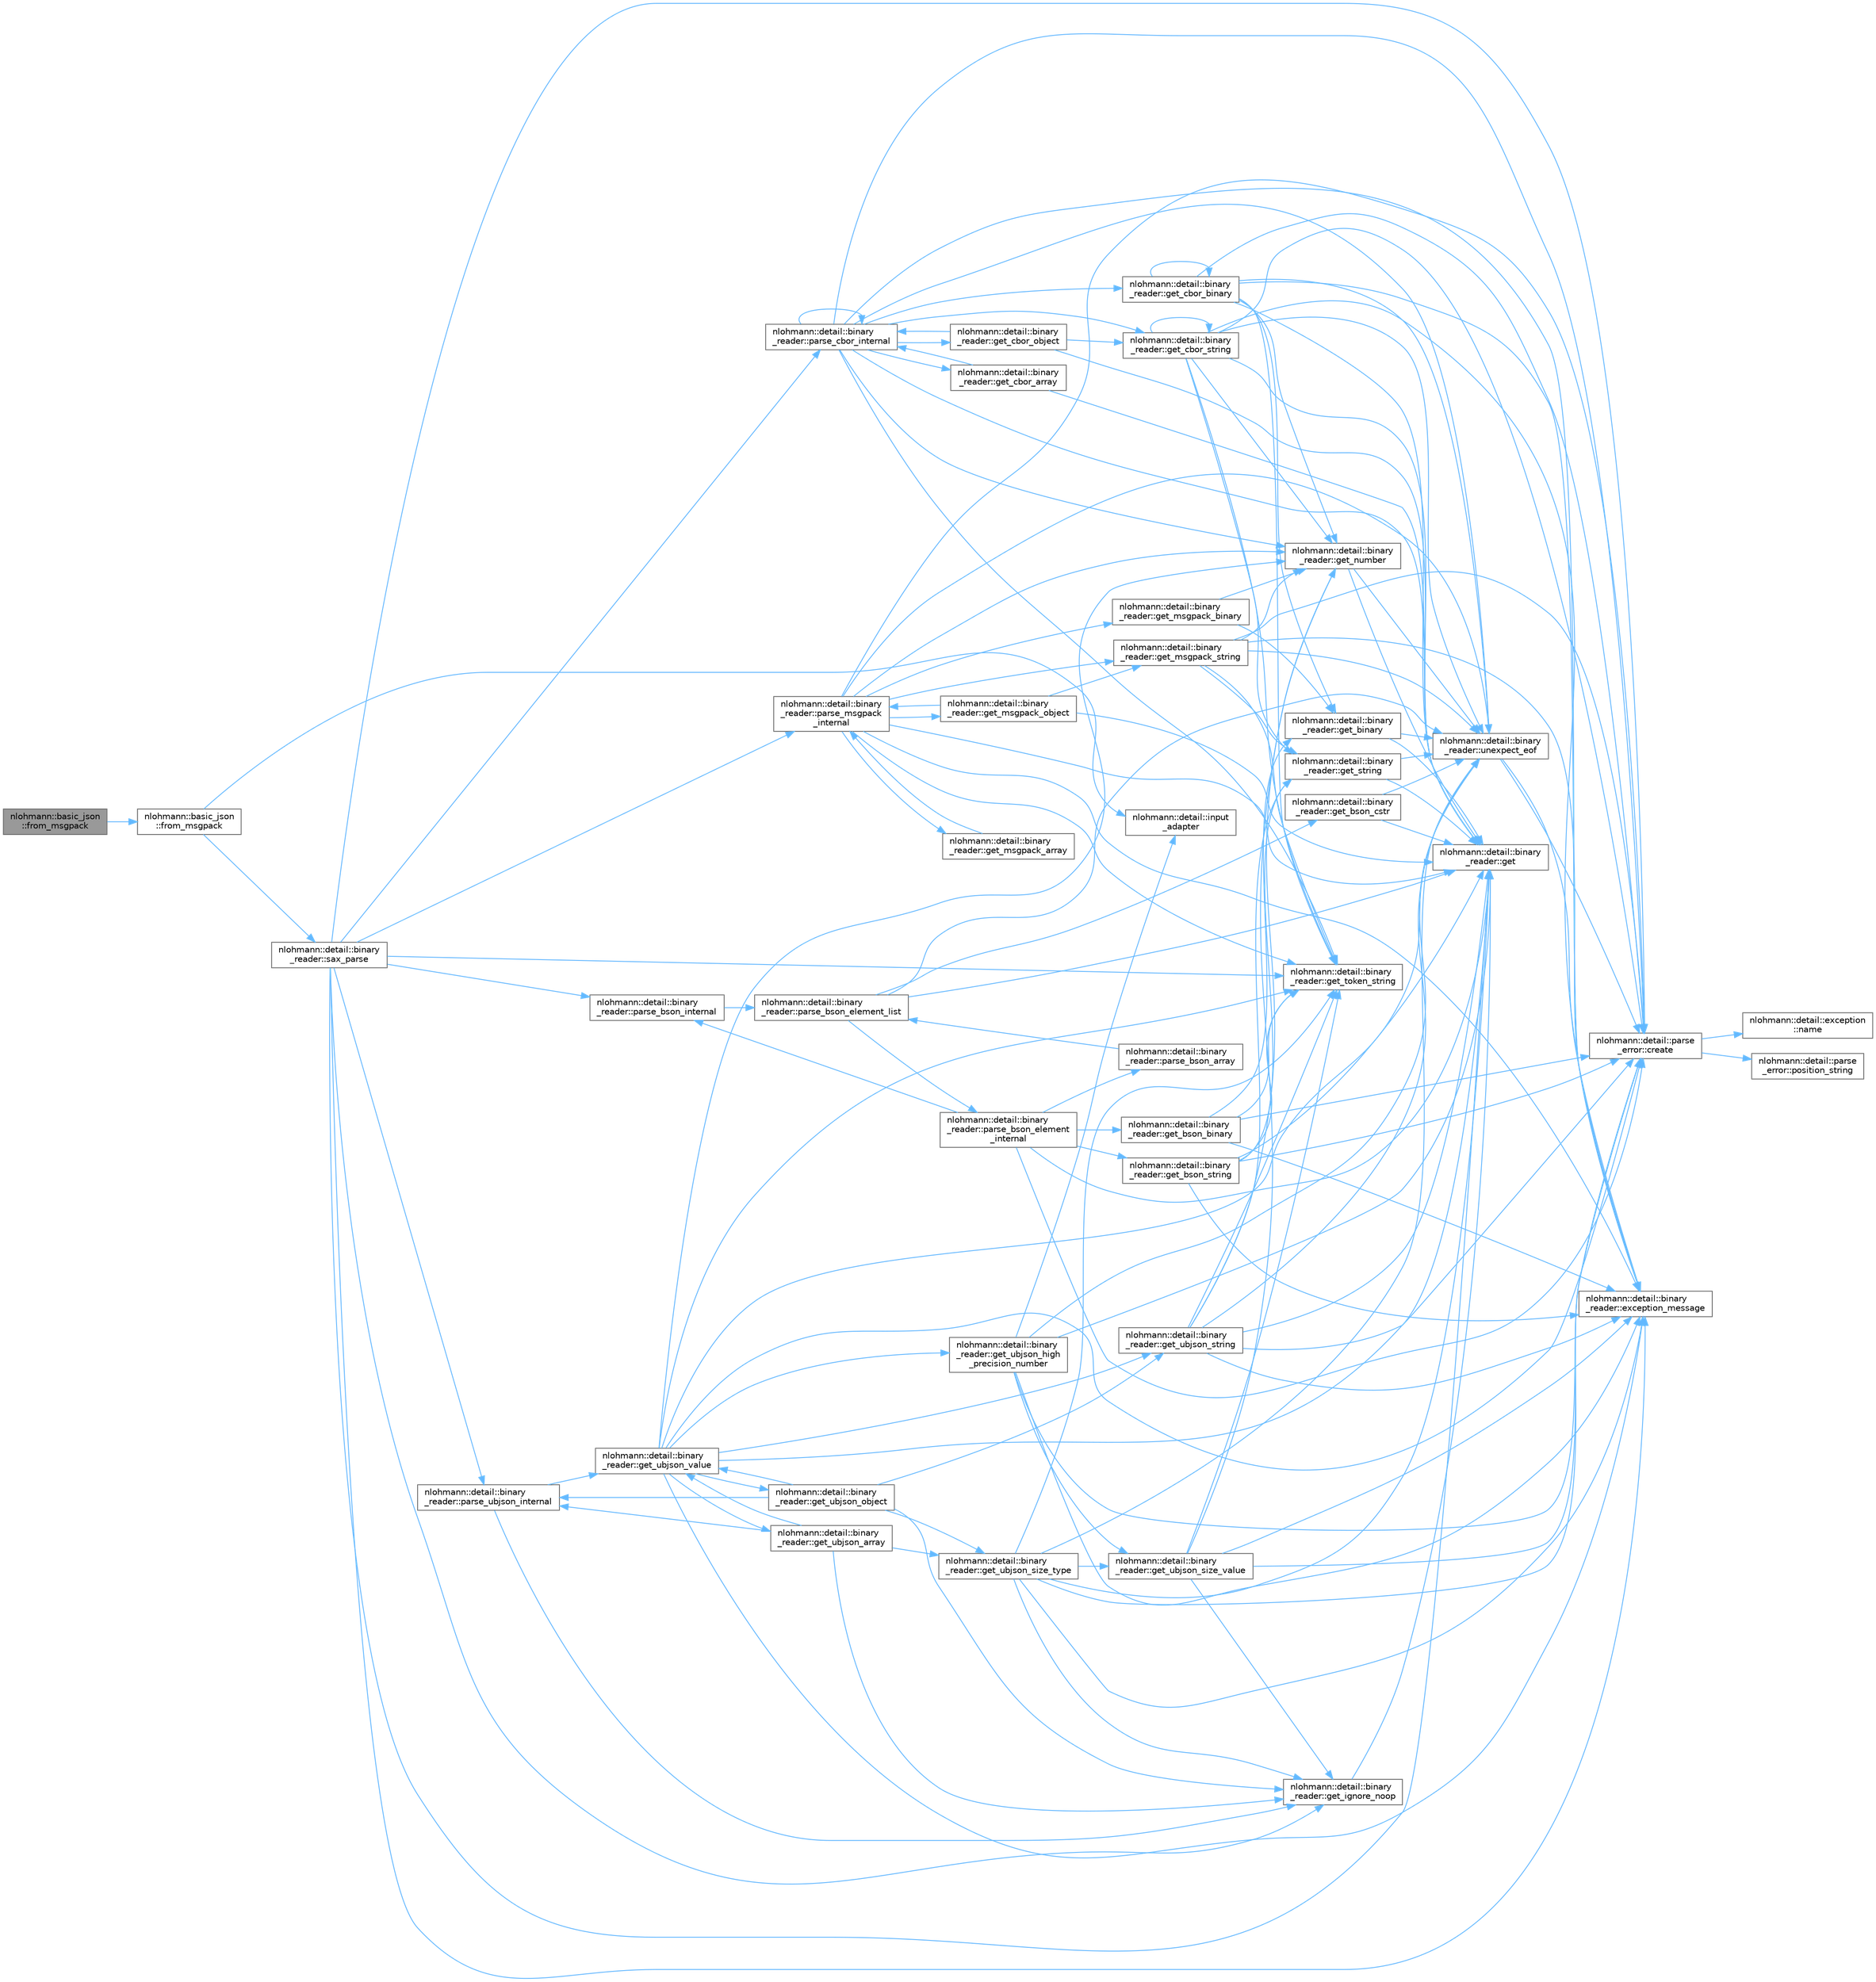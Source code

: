 digraph "nlohmann::basic_json::from_msgpack"
{
 // LATEX_PDF_SIZE
  bgcolor="transparent";
  edge [fontname=Helvetica,fontsize=10,labelfontname=Helvetica,labelfontsize=10];
  node [fontname=Helvetica,fontsize=10,shape=box,height=0.2,width=0.4];
  rankdir="LR";
  Node1 [label="nlohmann::basic_json\l::from_msgpack",height=0.2,width=0.4,color="gray40", fillcolor="grey60", style="filled", fontcolor="black",tooltip=" "];
  Node1 -> Node2 [color="steelblue1",style="solid"];
  Node2 [label="nlohmann::basic_json\l::from_msgpack",height=0.2,width=0.4,color="grey40", fillcolor="white", style="filled",URL="$a01659.html#adbcab52fca1e25b3311ef14e71a57590",tooltip="create a JSON value from an input in MessagePack format"];
  Node2 -> Node3 [color="steelblue1",style="solid"];
  Node3 [label="nlohmann::detail::input\l_adapter",height=0.2,width=0.4,color="grey40", fillcolor="white", style="filled",URL="$a00477.html#a616a53cc3114fdc113fc44e6af4c3c7f",tooltip=" "];
  Node2 -> Node4 [color="steelblue1",style="solid"];
  Node4 [label="nlohmann::detail::binary\l_reader::sax_parse",height=0.2,width=0.4,color="grey40", fillcolor="white", style="filled",URL="$a01995.html#ab4afd9ee276bbb15a0f898061aad94dd",tooltip=" "];
  Node4 -> Node5 [color="steelblue1",style="solid"];
  Node5 [label="nlohmann::detail::parse\l_error::create",height=0.2,width=0.4,color="grey40", fillcolor="white", style="filled",URL="$a01563.html#a137ea4d27de45d8a844fd13451d40f3d",tooltip="create a parse error exception"];
  Node5 -> Node6 [color="steelblue1",style="solid"];
  Node6 [label="nlohmann::detail::exception\l::name",height=0.2,width=0.4,color="grey40", fillcolor="white", style="filled",URL="$a01559.html#abf41a7e9178356314082284e6cfea278",tooltip=" "];
  Node5 -> Node7 [color="steelblue1",style="solid"];
  Node7 [label="nlohmann::detail::parse\l_error::position_string",height=0.2,width=0.4,color="grey40", fillcolor="white", style="filled",URL="$a01563.html#aefe74adeaa48781464ba2fd2ec63d221",tooltip=" "];
  Node4 -> Node8 [color="steelblue1",style="solid"];
  Node8 [label="nlohmann::detail::binary\l_reader::exception_message",height=0.2,width=0.4,color="grey40", fillcolor="white", style="filled",URL="$a01995.html#a9c413c9a1bade1ce345740f4d69156f0",tooltip=" "];
  Node4 -> Node9 [color="steelblue1",style="solid"];
  Node9 [label="nlohmann::detail::binary\l_reader::get",height=0.2,width=0.4,color="grey40", fillcolor="white", style="filled",URL="$a01995.html#ad222095c0b21a87824cb10629299629a",tooltip="get next character from the input"];
  Node4 -> Node10 [color="steelblue1",style="solid"];
  Node10 [label="nlohmann::detail::binary\l_reader::get_ignore_noop",height=0.2,width=0.4,color="grey40", fillcolor="white", style="filled",URL="$a01995.html#a252c1179651d22c5343bcf0b538ed26a",tooltip=" "];
  Node10 -> Node9 [color="steelblue1",style="solid"];
  Node4 -> Node11 [color="steelblue1",style="solid"];
  Node11 [label="nlohmann::detail::binary\l_reader::get_token_string",height=0.2,width=0.4,color="grey40", fillcolor="white", style="filled",URL="$a01995.html#a7d323283c60a0b89ee5eeadf5cb9a5ad",tooltip=" "];
  Node4 -> Node12 [color="steelblue1",style="solid"];
  Node12 [label="nlohmann::detail::binary\l_reader::parse_bson_internal",height=0.2,width=0.4,color="grey40", fillcolor="white", style="filled",URL="$a01995.html#abf2051ba57d9ea9b378a2e7c14e22b34",tooltip="Reads in a BSON-object and passes it to the SAX-parser."];
  Node12 -> Node13 [color="steelblue1",style="solid"];
  Node13 [label="nlohmann::detail::binary\l_reader::parse_bson_element_list",height=0.2,width=0.4,color="grey40", fillcolor="white", style="filled",URL="$a01995.html#a4e07b75ccb2579d0e738b894f0fd8cf8",tooltip="Read a BSON element list (as specified in the BSON-spec)"];
  Node13 -> Node9 [color="steelblue1",style="solid"];
  Node13 -> Node14 [color="steelblue1",style="solid"];
  Node14 [label="nlohmann::detail::binary\l_reader::get_bson_cstr",height=0.2,width=0.4,color="grey40", fillcolor="white", style="filled",URL="$a01995.html#a354cbbaaea672c024ac949e1801c4302",tooltip="Parses a C-style string from the BSON input."];
  Node14 -> Node9 [color="steelblue1",style="solid"];
  Node14 -> Node15 [color="steelblue1",style="solid"];
  Node15 [label="nlohmann::detail::binary\l_reader::unexpect_eof",height=0.2,width=0.4,color="grey40", fillcolor="white", style="filled",URL="$a01995.html#a61a0bd8bbe7b560bd429fa990ba3ba1a",tooltip=" "];
  Node15 -> Node5 [color="steelblue1",style="solid"];
  Node15 -> Node8 [color="steelblue1",style="solid"];
  Node13 -> Node16 [color="steelblue1",style="solid"];
  Node16 [label="nlohmann::detail::binary\l_reader::parse_bson_element\l_internal",height=0.2,width=0.4,color="grey40", fillcolor="white", style="filled",URL="$a01995.html#a23bde2450d7a5772bf5051e36ff560a4",tooltip="Read a BSON document element of the given element_type."];
  Node16 -> Node5 [color="steelblue1",style="solid"];
  Node16 -> Node9 [color="steelblue1",style="solid"];
  Node16 -> Node17 [color="steelblue1",style="solid"];
  Node17 [label="nlohmann::detail::binary\l_reader::get_bson_binary",height=0.2,width=0.4,color="grey40", fillcolor="white", style="filled",URL="$a01995.html#a9940f56290b9278c58772eda2931e599",tooltip="Parses a byte array input of length len from the BSON input."];
  Node17 -> Node5 [color="steelblue1",style="solid"];
  Node17 -> Node8 [color="steelblue1",style="solid"];
  Node17 -> Node18 [color="steelblue1",style="solid"];
  Node18 [label="nlohmann::detail::binary\l_reader::get_binary",height=0.2,width=0.4,color="grey40", fillcolor="white", style="filled",URL="$a01995.html#a55e13d567a53234573ab3833c0ca32e9",tooltip="create a byte array by reading bytes from the input"];
  Node18 -> Node9 [color="steelblue1",style="solid"];
  Node18 -> Node15 [color="steelblue1",style="solid"];
  Node17 -> Node11 [color="steelblue1",style="solid"];
  Node16 -> Node19 [color="steelblue1",style="solid"];
  Node19 [label="nlohmann::detail::binary\l_reader::get_bson_string",height=0.2,width=0.4,color="grey40", fillcolor="white", style="filled",URL="$a01995.html#a23921422802aa472360dd05023e20565",tooltip="Parses a zero-terminated string of length len from the BSON input."];
  Node19 -> Node5 [color="steelblue1",style="solid"];
  Node19 -> Node8 [color="steelblue1",style="solid"];
  Node19 -> Node9 [color="steelblue1",style="solid"];
  Node19 -> Node20 [color="steelblue1",style="solid"];
  Node20 [label="nlohmann::detail::binary\l_reader::get_string",height=0.2,width=0.4,color="grey40", fillcolor="white", style="filled",URL="$a01995.html#a540919db22df36512f05a88945c13263",tooltip="create a string by reading characters from the input"];
  Node20 -> Node9 [color="steelblue1",style="solid"];
  Node20 -> Node15 [color="steelblue1",style="solid"];
  Node19 -> Node11 [color="steelblue1",style="solid"];
  Node16 -> Node21 [color="steelblue1",style="solid"];
  Node21 [label="nlohmann::detail::binary\l_reader::parse_bson_array",height=0.2,width=0.4,color="grey40", fillcolor="white", style="filled",URL="$a01995.html#a23eb89a222e22533e9fd43e76722f44f",tooltip="Reads an array from the BSON input and passes it to the SAX-parser."];
  Node21 -> Node13 [color="steelblue1",style="solid"];
  Node16 -> Node12 [color="steelblue1",style="solid"];
  Node13 -> Node15 [color="steelblue1",style="solid"];
  Node4 -> Node22 [color="steelblue1",style="solid"];
  Node22 [label="nlohmann::detail::binary\l_reader::parse_cbor_internal",height=0.2,width=0.4,color="grey40", fillcolor="white", style="filled",URL="$a01995.html#a4e4accd5a2a41bfb2f18a8a0fcc9421c",tooltip=" "];
  Node22 -> Node5 [color="steelblue1",style="solid"];
  Node22 -> Node8 [color="steelblue1",style="solid"];
  Node22 -> Node9 [color="steelblue1",style="solid"];
  Node22 -> Node23 [color="steelblue1",style="solid"];
  Node23 [label="nlohmann::detail::binary\l_reader::get_cbor_array",height=0.2,width=0.4,color="grey40", fillcolor="white", style="filled",URL="$a01995.html#a3750658328bf3ec3cf23f1626f9ec3af",tooltip=" "];
  Node23 -> Node9 [color="steelblue1",style="solid"];
  Node23 -> Node22 [color="steelblue1",style="solid"];
  Node22 -> Node24 [color="steelblue1",style="solid"];
  Node24 [label="nlohmann::detail::binary\l_reader::get_cbor_binary",height=0.2,width=0.4,color="grey40", fillcolor="white", style="filled",URL="$a01995.html#acb001d18095dc5bcf7336ae5122b8340",tooltip="reads a CBOR byte array"];
  Node24 -> Node5 [color="steelblue1",style="solid"];
  Node24 -> Node8 [color="steelblue1",style="solid"];
  Node24 -> Node9 [color="steelblue1",style="solid"];
  Node24 -> Node18 [color="steelblue1",style="solid"];
  Node24 -> Node24 [color="steelblue1",style="solid"];
  Node24 -> Node25 [color="steelblue1",style="solid"];
  Node25 [label="nlohmann::detail::binary\l_reader::get_number",height=0.2,width=0.4,color="grey40", fillcolor="white", style="filled",URL="$a01995.html#ac356c6364fe0273d3303fb7a447f4ef6",tooltip=" "];
  Node25 -> Node9 [color="steelblue1",style="solid"];
  Node25 -> Node15 [color="steelblue1",style="solid"];
  Node24 -> Node11 [color="steelblue1",style="solid"];
  Node24 -> Node15 [color="steelblue1",style="solid"];
  Node22 -> Node26 [color="steelblue1",style="solid"];
  Node26 [label="nlohmann::detail::binary\l_reader::get_cbor_object",height=0.2,width=0.4,color="grey40", fillcolor="white", style="filled",URL="$a01995.html#a47092a2195bf9cd3cdb4dda67cc404ed",tooltip=" "];
  Node26 -> Node9 [color="steelblue1",style="solid"];
  Node26 -> Node27 [color="steelblue1",style="solid"];
  Node27 [label="nlohmann::detail::binary\l_reader::get_cbor_string",height=0.2,width=0.4,color="grey40", fillcolor="white", style="filled",URL="$a01995.html#a545a44ae4b3fa2b7a61d9e8517fb7154",tooltip="reads a CBOR string"];
  Node27 -> Node5 [color="steelblue1",style="solid"];
  Node27 -> Node8 [color="steelblue1",style="solid"];
  Node27 -> Node9 [color="steelblue1",style="solid"];
  Node27 -> Node27 [color="steelblue1",style="solid"];
  Node27 -> Node25 [color="steelblue1",style="solid"];
  Node27 -> Node20 [color="steelblue1",style="solid"];
  Node27 -> Node11 [color="steelblue1",style="solid"];
  Node27 -> Node15 [color="steelblue1",style="solid"];
  Node26 -> Node22 [color="steelblue1",style="solid"];
  Node22 -> Node27 [color="steelblue1",style="solid"];
  Node22 -> Node25 [color="steelblue1",style="solid"];
  Node22 -> Node11 [color="steelblue1",style="solid"];
  Node22 -> Node22 [color="steelblue1",style="solid"];
  Node22 -> Node15 [color="steelblue1",style="solid"];
  Node4 -> Node28 [color="steelblue1",style="solid"];
  Node28 [label="nlohmann::detail::binary\l_reader::parse_msgpack\l_internal",height=0.2,width=0.4,color="grey40", fillcolor="white", style="filled",URL="$a01995.html#ae020385ce9424271d61f85d3842c02cb",tooltip=" "];
  Node28 -> Node5 [color="steelblue1",style="solid"];
  Node28 -> Node8 [color="steelblue1",style="solid"];
  Node28 -> Node9 [color="steelblue1",style="solid"];
  Node28 -> Node29 [color="steelblue1",style="solid"];
  Node29 [label="nlohmann::detail::binary\l_reader::get_msgpack_array",height=0.2,width=0.4,color="grey40", fillcolor="white", style="filled",URL="$a01995.html#a0ce1d7066597952efb008aaf578b2bd6",tooltip=" "];
  Node29 -> Node28 [color="steelblue1",style="solid"];
  Node28 -> Node30 [color="steelblue1",style="solid"];
  Node30 [label="nlohmann::detail::binary\l_reader::get_msgpack_binary",height=0.2,width=0.4,color="grey40", fillcolor="white", style="filled",URL="$a01995.html#a389e550fd397a48121cb82d92bb7475a",tooltip="reads a MessagePack byte array"];
  Node30 -> Node18 [color="steelblue1",style="solid"];
  Node30 -> Node25 [color="steelblue1",style="solid"];
  Node28 -> Node31 [color="steelblue1",style="solid"];
  Node31 [label="nlohmann::detail::binary\l_reader::get_msgpack_object",height=0.2,width=0.4,color="grey40", fillcolor="white", style="filled",URL="$a01995.html#a8bebd21ceef09b6b2562e87861832700",tooltip=" "];
  Node31 -> Node9 [color="steelblue1",style="solid"];
  Node31 -> Node32 [color="steelblue1",style="solid"];
  Node32 [label="nlohmann::detail::binary\l_reader::get_msgpack_string",height=0.2,width=0.4,color="grey40", fillcolor="white", style="filled",URL="$a01995.html#ad8cba5585327caa550dd5b6dd25a64f8",tooltip="reads a MessagePack string"];
  Node32 -> Node5 [color="steelblue1",style="solid"];
  Node32 -> Node8 [color="steelblue1",style="solid"];
  Node32 -> Node25 [color="steelblue1",style="solid"];
  Node32 -> Node20 [color="steelblue1",style="solid"];
  Node32 -> Node11 [color="steelblue1",style="solid"];
  Node32 -> Node15 [color="steelblue1",style="solid"];
  Node31 -> Node28 [color="steelblue1",style="solid"];
  Node28 -> Node32 [color="steelblue1",style="solid"];
  Node28 -> Node25 [color="steelblue1",style="solid"];
  Node28 -> Node11 [color="steelblue1",style="solid"];
  Node28 -> Node15 [color="steelblue1",style="solid"];
  Node4 -> Node33 [color="steelblue1",style="solid"];
  Node33 [label="nlohmann::detail::binary\l_reader::parse_ubjson_internal",height=0.2,width=0.4,color="grey40", fillcolor="white", style="filled",URL="$a01995.html#a5a79480d661019b0f3fc615ae12f7de7",tooltip=" "];
  Node33 -> Node10 [color="steelblue1",style="solid"];
  Node33 -> Node34 [color="steelblue1",style="solid"];
  Node34 [label="nlohmann::detail::binary\l_reader::get_ubjson_value",height=0.2,width=0.4,color="grey40", fillcolor="white", style="filled",URL="$a01995.html#a7e5e0b71548d0649ce4f131280d06c33",tooltip=" "];
  Node34 -> Node5 [color="steelblue1",style="solid"];
  Node34 -> Node8 [color="steelblue1",style="solid"];
  Node34 -> Node9 [color="steelblue1",style="solid"];
  Node34 -> Node25 [color="steelblue1",style="solid"];
  Node34 -> Node11 [color="steelblue1",style="solid"];
  Node34 -> Node35 [color="steelblue1",style="solid"];
  Node35 [label="nlohmann::detail::binary\l_reader::get_ubjson_array",height=0.2,width=0.4,color="grey40", fillcolor="white", style="filled",URL="$a01995.html#afb36cb588b795efa513fc95e949493b7",tooltip=" "];
  Node35 -> Node10 [color="steelblue1",style="solid"];
  Node35 -> Node36 [color="steelblue1",style="solid"];
  Node36 [label="nlohmann::detail::binary\l_reader::get_ubjson_size_type",height=0.2,width=0.4,color="grey40", fillcolor="white", style="filled",URL="$a01995.html#a7b6c2d4c95d56751e233e285a5f1fea7",tooltip="determine the type and size for a container"];
  Node36 -> Node5 [color="steelblue1",style="solid"];
  Node36 -> Node8 [color="steelblue1",style="solid"];
  Node36 -> Node9 [color="steelblue1",style="solid"];
  Node36 -> Node10 [color="steelblue1",style="solid"];
  Node36 -> Node11 [color="steelblue1",style="solid"];
  Node36 -> Node37 [color="steelblue1",style="solid"];
  Node37 [label="nlohmann::detail::binary\l_reader::get_ubjson_size_value",height=0.2,width=0.4,color="grey40", fillcolor="white", style="filled",URL="$a01995.html#aba7ba9ec9a52ad2bee8baff70176aa20",tooltip=" "];
  Node37 -> Node5 [color="steelblue1",style="solid"];
  Node37 -> Node8 [color="steelblue1",style="solid"];
  Node37 -> Node10 [color="steelblue1",style="solid"];
  Node37 -> Node25 [color="steelblue1",style="solid"];
  Node37 -> Node11 [color="steelblue1",style="solid"];
  Node36 -> Node15 [color="steelblue1",style="solid"];
  Node35 -> Node34 [color="steelblue1",style="solid"];
  Node35 -> Node33 [color="steelblue1",style="solid"];
  Node34 -> Node38 [color="steelblue1",style="solid"];
  Node38 [label="nlohmann::detail::binary\l_reader::get_ubjson_high\l_precision_number",height=0.2,width=0.4,color="grey40", fillcolor="white", style="filled",URL="$a01995.html#a26c694413fb860057e1a839d5422b361",tooltip=" "];
  Node38 -> Node5 [color="steelblue1",style="solid"];
  Node38 -> Node8 [color="steelblue1",style="solid"];
  Node38 -> Node9 [color="steelblue1",style="solid"];
  Node38 -> Node37 [color="steelblue1",style="solid"];
  Node38 -> Node3 [color="steelblue1",style="solid"];
  Node38 -> Node15 [color="steelblue1",style="solid"];
  Node34 -> Node39 [color="steelblue1",style="solid"];
  Node39 [label="nlohmann::detail::binary\l_reader::get_ubjson_object",height=0.2,width=0.4,color="grey40", fillcolor="white", style="filled",URL="$a01995.html#adcf64ad3207f4bf37a5a31c920a385c3",tooltip=" "];
  Node39 -> Node10 [color="steelblue1",style="solid"];
  Node39 -> Node36 [color="steelblue1",style="solid"];
  Node39 -> Node40 [color="steelblue1",style="solid"];
  Node40 [label="nlohmann::detail::binary\l_reader::get_ubjson_string",height=0.2,width=0.4,color="grey40", fillcolor="white", style="filled",URL="$a01995.html#a4ae90db51c102e912b7eac83c78733a6",tooltip="reads a UBJSON string"];
  Node40 -> Node5 [color="steelblue1",style="solid"];
  Node40 -> Node8 [color="steelblue1",style="solid"];
  Node40 -> Node9 [color="steelblue1",style="solid"];
  Node40 -> Node25 [color="steelblue1",style="solid"];
  Node40 -> Node20 [color="steelblue1",style="solid"];
  Node40 -> Node11 [color="steelblue1",style="solid"];
  Node40 -> Node15 [color="steelblue1",style="solid"];
  Node39 -> Node34 [color="steelblue1",style="solid"];
  Node39 -> Node33 [color="steelblue1",style="solid"];
  Node34 -> Node40 [color="steelblue1",style="solid"];
  Node34 -> Node15 [color="steelblue1",style="solid"];
}
